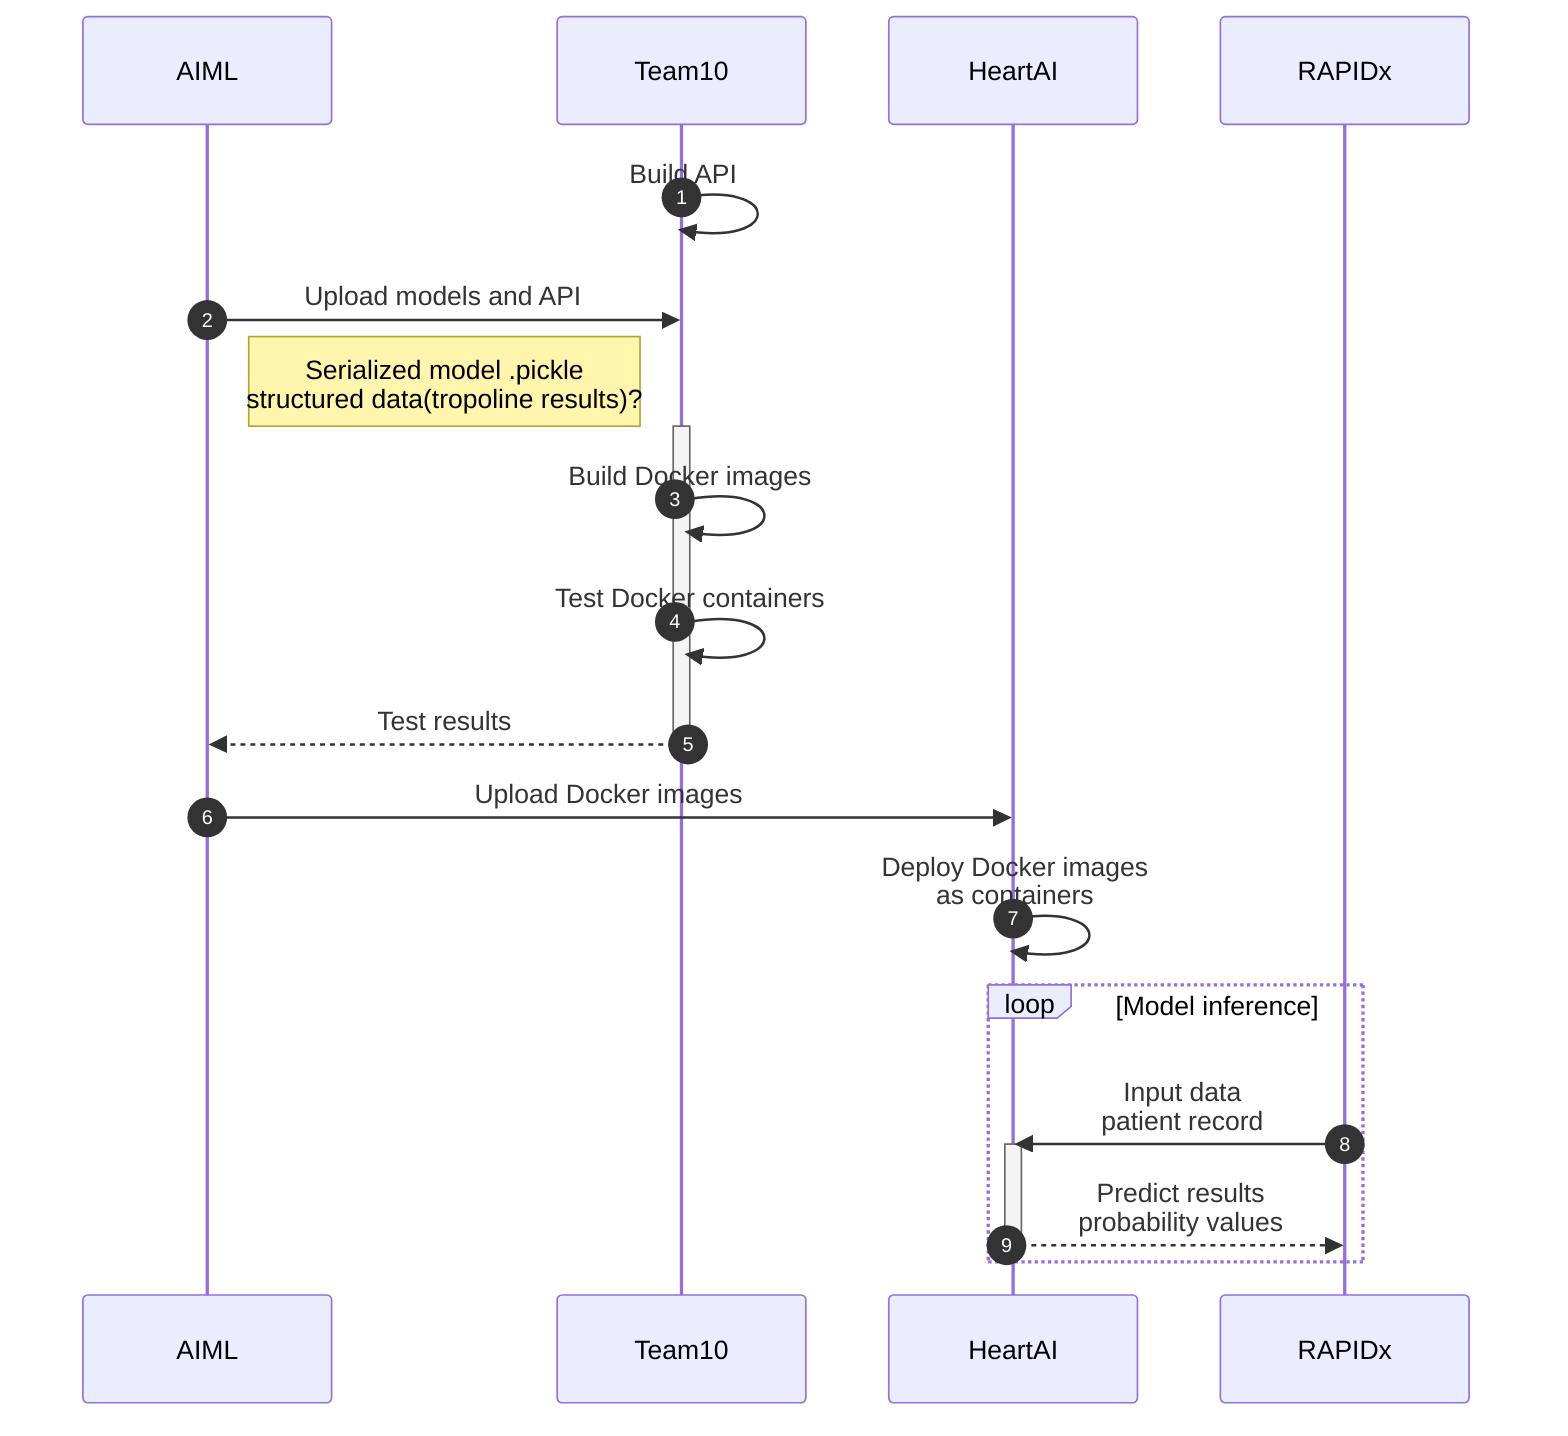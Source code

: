 %%{init: { 'sequence': {'actorFontSize':28, 'noteFontSize':25, 'messageFontSize':25} } }%%
sequenceDiagram
    autonumber
    participant AIML
    participant Team10
    participant HeartAI
    participant RAPIDx
    Team10->>Team10: Build API
    AIML->>Team10: Upload models and API
    Note right of AIML: Serialized model .pickle<br/>structured data(tropoline results)?
    activate Team10 
    Team10->>Team10: Build Docker images
    Team10->>Team10: Test Docker containers
    Team10-->>AIML: Test results
    deactivate Team10
    AIML->>HeartAI: Upload Docker images
    HeartAI->>HeartAI: Deploy Docker images<br/> as containers
    loop Model inference
        RAPIDx->>HeartAI: Input data<br/>patient record
        activate HeartAI
        HeartAI-->>RAPIDx: Predict results<br/>probability values
        deactivate HeartAI
    end